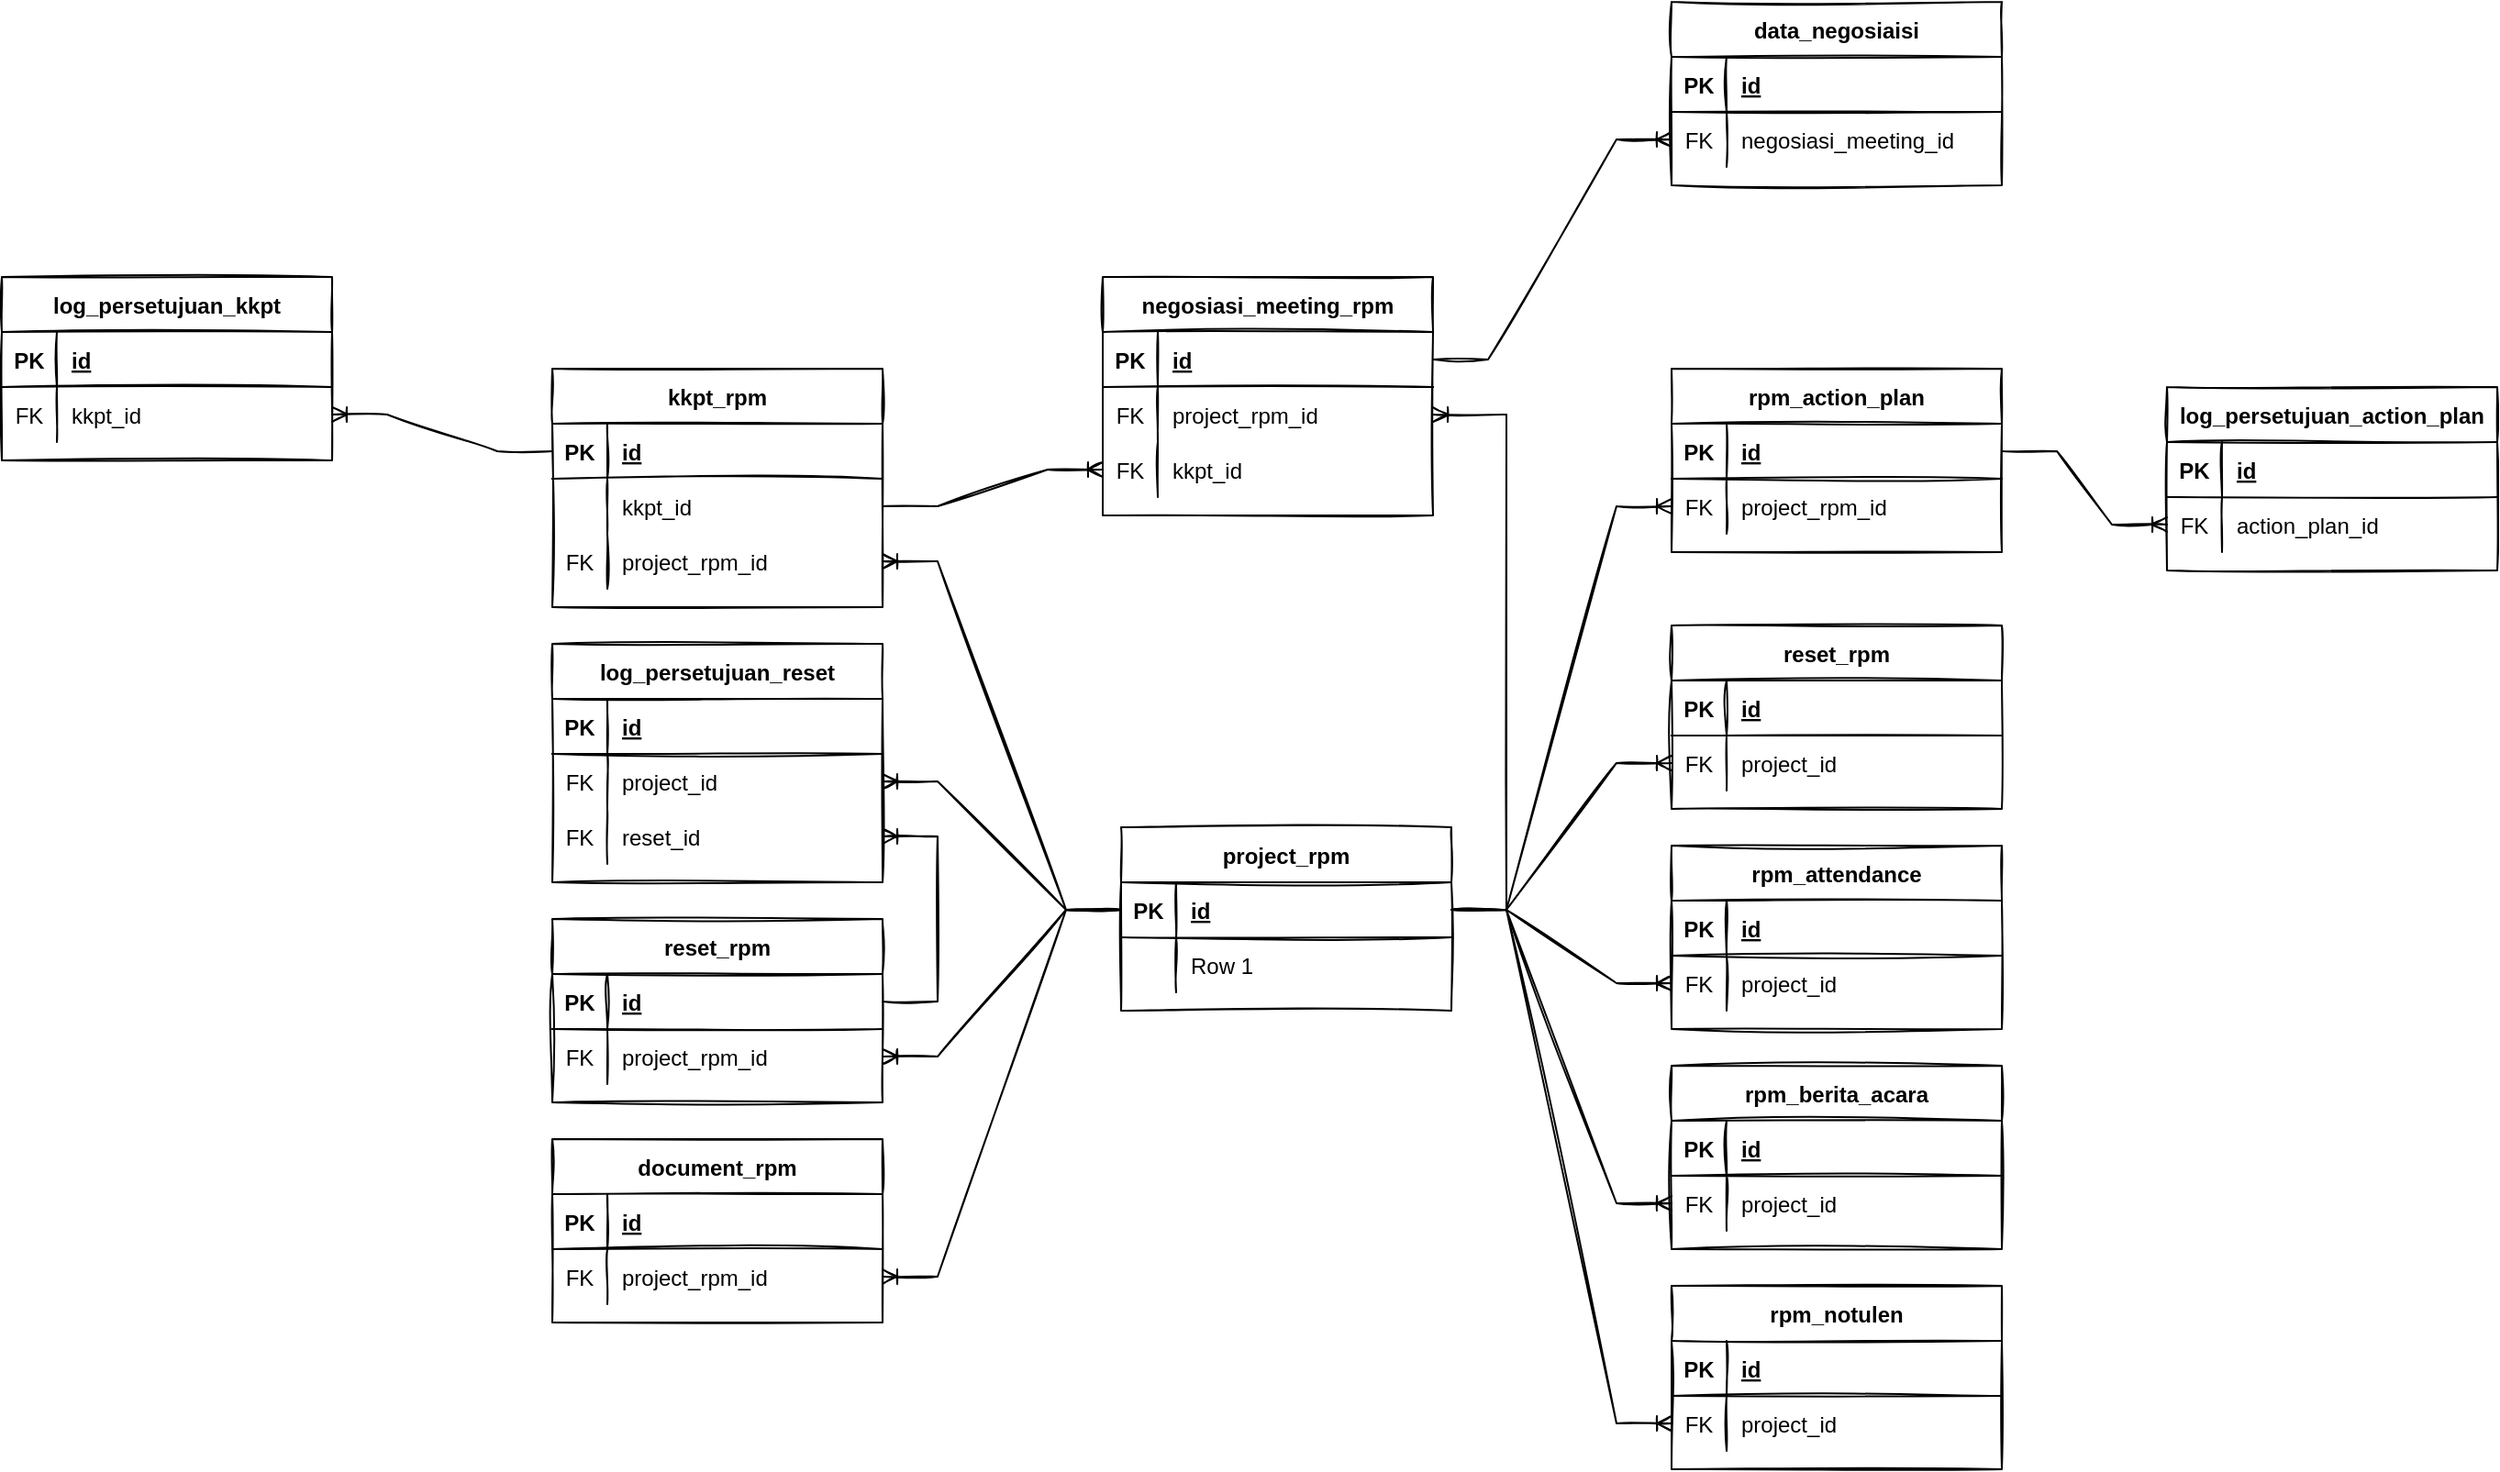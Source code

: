 <mxfile version="20.1.1" type="github">
  <diagram id="HGOJ3cFgN_9mh9pwvFYq" name="Page-1">
    <mxGraphModel dx="2272" dy="1851" grid="1" gridSize="10" guides="1" tooltips="1" connect="1" arrows="1" fold="1" page="1" pageScale="1" pageWidth="850" pageHeight="1100" math="0" shadow="0">
      <root>
        <mxCell id="0" />
        <mxCell id="1" parent="0" />
        <mxCell id="pEUziGvRTPxMJknPPrfO-1" value="project_rpm" style="shape=table;startSize=30;container=1;collapsible=1;childLayout=tableLayout;fixedRows=1;rowLines=0;fontStyle=1;align=center;resizeLast=1;sketch=1;" vertex="1" parent="1">
          <mxGeometry x="400" y="350" width="180" height="100" as="geometry" />
        </mxCell>
        <mxCell id="pEUziGvRTPxMJknPPrfO-2" value="" style="shape=tableRow;horizontal=0;startSize=0;swimlaneHead=0;swimlaneBody=0;fillColor=none;collapsible=0;dropTarget=0;points=[[0,0.5],[1,0.5]];portConstraint=eastwest;top=0;left=0;right=0;bottom=1;sketch=1;" vertex="1" parent="pEUziGvRTPxMJknPPrfO-1">
          <mxGeometry y="30" width="180" height="30" as="geometry" />
        </mxCell>
        <mxCell id="pEUziGvRTPxMJknPPrfO-3" value="PK" style="shape=partialRectangle;connectable=0;fillColor=none;top=0;left=0;bottom=0;right=0;fontStyle=1;overflow=hidden;sketch=1;" vertex="1" parent="pEUziGvRTPxMJknPPrfO-2">
          <mxGeometry width="30" height="30" as="geometry">
            <mxRectangle width="30" height="30" as="alternateBounds" />
          </mxGeometry>
        </mxCell>
        <mxCell id="pEUziGvRTPxMJknPPrfO-4" value="id" style="shape=partialRectangle;connectable=0;fillColor=none;top=0;left=0;bottom=0;right=0;align=left;spacingLeft=6;fontStyle=5;overflow=hidden;sketch=1;" vertex="1" parent="pEUziGvRTPxMJknPPrfO-2">
          <mxGeometry x="30" width="150" height="30" as="geometry">
            <mxRectangle width="150" height="30" as="alternateBounds" />
          </mxGeometry>
        </mxCell>
        <mxCell id="pEUziGvRTPxMJknPPrfO-11" value="" style="shape=tableRow;horizontal=0;startSize=0;swimlaneHead=0;swimlaneBody=0;fillColor=none;collapsible=0;dropTarget=0;points=[[0,0.5],[1,0.5]];portConstraint=eastwest;top=0;left=0;right=0;bottom=0;sketch=1;" vertex="1" parent="pEUziGvRTPxMJknPPrfO-1">
          <mxGeometry y="60" width="180" height="30" as="geometry" />
        </mxCell>
        <mxCell id="pEUziGvRTPxMJknPPrfO-12" value="" style="shape=partialRectangle;connectable=0;fillColor=none;top=0;left=0;bottom=0;right=0;editable=1;overflow=hidden;sketch=1;" vertex="1" parent="pEUziGvRTPxMJknPPrfO-11">
          <mxGeometry width="30" height="30" as="geometry">
            <mxRectangle width="30" height="30" as="alternateBounds" />
          </mxGeometry>
        </mxCell>
        <mxCell id="pEUziGvRTPxMJknPPrfO-13" value="Row 1" style="shape=partialRectangle;connectable=0;fillColor=none;top=0;left=0;bottom=0;right=0;align=left;spacingLeft=6;overflow=hidden;sketch=1;" vertex="1" parent="pEUziGvRTPxMJknPPrfO-11">
          <mxGeometry x="30" width="150" height="30" as="geometry">
            <mxRectangle width="150" height="30" as="alternateBounds" />
          </mxGeometry>
        </mxCell>
        <mxCell id="pEUziGvRTPxMJknPPrfO-14" value="rpm_action_plan" style="shape=table;startSize=30;container=1;collapsible=1;childLayout=tableLayout;fixedRows=1;rowLines=0;fontStyle=1;align=center;resizeLast=1;sketch=1;" vertex="1" parent="1">
          <mxGeometry x="700" y="100" width="180" height="100" as="geometry" />
        </mxCell>
        <mxCell id="pEUziGvRTPxMJknPPrfO-15" value="" style="shape=tableRow;horizontal=0;startSize=0;swimlaneHead=0;swimlaneBody=0;fillColor=none;collapsible=0;dropTarget=0;points=[[0,0.5],[1,0.5]];portConstraint=eastwest;top=0;left=0;right=0;bottom=1;sketch=1;" vertex="1" parent="pEUziGvRTPxMJknPPrfO-14">
          <mxGeometry y="30" width="180" height="30" as="geometry" />
        </mxCell>
        <mxCell id="pEUziGvRTPxMJknPPrfO-16" value="PK" style="shape=partialRectangle;connectable=0;fillColor=none;top=0;left=0;bottom=0;right=0;fontStyle=1;overflow=hidden;sketch=1;" vertex="1" parent="pEUziGvRTPxMJknPPrfO-15">
          <mxGeometry width="30" height="30" as="geometry">
            <mxRectangle width="30" height="30" as="alternateBounds" />
          </mxGeometry>
        </mxCell>
        <mxCell id="pEUziGvRTPxMJknPPrfO-17" value="id" style="shape=partialRectangle;connectable=0;fillColor=none;top=0;left=0;bottom=0;right=0;align=left;spacingLeft=6;fontStyle=5;overflow=hidden;sketch=1;" vertex="1" parent="pEUziGvRTPxMJknPPrfO-15">
          <mxGeometry x="30" width="150" height="30" as="geometry">
            <mxRectangle width="150" height="30" as="alternateBounds" />
          </mxGeometry>
        </mxCell>
        <mxCell id="pEUziGvRTPxMJknPPrfO-18" value="" style="shape=tableRow;horizontal=0;startSize=0;swimlaneHead=0;swimlaneBody=0;fillColor=none;collapsible=0;dropTarget=0;points=[[0,0.5],[1,0.5]];portConstraint=eastwest;top=0;left=0;right=0;bottom=0;sketch=1;" vertex="1" parent="pEUziGvRTPxMJknPPrfO-14">
          <mxGeometry y="60" width="180" height="30" as="geometry" />
        </mxCell>
        <mxCell id="pEUziGvRTPxMJknPPrfO-19" value="FK" style="shape=partialRectangle;connectable=0;fillColor=none;top=0;left=0;bottom=0;right=0;editable=1;overflow=hidden;sketch=1;" vertex="1" parent="pEUziGvRTPxMJknPPrfO-18">
          <mxGeometry width="30" height="30" as="geometry">
            <mxRectangle width="30" height="30" as="alternateBounds" />
          </mxGeometry>
        </mxCell>
        <mxCell id="pEUziGvRTPxMJknPPrfO-20" value="project_rpm_id" style="shape=partialRectangle;connectable=0;fillColor=none;top=0;left=0;bottom=0;right=0;align=left;spacingLeft=6;overflow=hidden;sketch=1;" vertex="1" parent="pEUziGvRTPxMJknPPrfO-18">
          <mxGeometry x="30" width="150" height="30" as="geometry">
            <mxRectangle width="150" height="30" as="alternateBounds" />
          </mxGeometry>
        </mxCell>
        <mxCell id="pEUziGvRTPxMJknPPrfO-22" value="" style="edgeStyle=entityRelationEdgeStyle;fontSize=12;html=1;endArrow=ERoneToMany;rounded=0;sketch=1;" edge="1" parent="1" source="pEUziGvRTPxMJknPPrfO-2" target="pEUziGvRTPxMJknPPrfO-18">
          <mxGeometry width="100" height="100" relative="1" as="geometry">
            <mxPoint x="530" y="580" as="sourcePoint" />
            <mxPoint x="630" y="480" as="targetPoint" />
          </mxGeometry>
        </mxCell>
        <mxCell id="pEUziGvRTPxMJknPPrfO-23" value="reset_rpm" style="shape=table;startSize=30;container=1;collapsible=1;childLayout=tableLayout;fixedRows=1;rowLines=0;fontStyle=1;align=center;resizeLast=1;sketch=1;" vertex="1" parent="1">
          <mxGeometry x="700" y="240" width="180" height="100" as="geometry" />
        </mxCell>
        <mxCell id="pEUziGvRTPxMJknPPrfO-24" value="" style="shape=tableRow;horizontal=0;startSize=0;swimlaneHead=0;swimlaneBody=0;fillColor=none;collapsible=0;dropTarget=0;points=[[0,0.5],[1,0.5]];portConstraint=eastwest;top=0;left=0;right=0;bottom=1;sketch=1;" vertex="1" parent="pEUziGvRTPxMJknPPrfO-23">
          <mxGeometry y="30" width="180" height="30" as="geometry" />
        </mxCell>
        <mxCell id="pEUziGvRTPxMJknPPrfO-25" value="PK" style="shape=partialRectangle;connectable=0;fillColor=none;top=0;left=0;bottom=0;right=0;fontStyle=1;overflow=hidden;sketch=1;" vertex="1" parent="pEUziGvRTPxMJknPPrfO-24">
          <mxGeometry width="30" height="30" as="geometry">
            <mxRectangle width="30" height="30" as="alternateBounds" />
          </mxGeometry>
        </mxCell>
        <mxCell id="pEUziGvRTPxMJknPPrfO-26" value="id" style="shape=partialRectangle;connectable=0;fillColor=none;top=0;left=0;bottom=0;right=0;align=left;spacingLeft=6;fontStyle=5;overflow=hidden;sketch=1;" vertex="1" parent="pEUziGvRTPxMJknPPrfO-24">
          <mxGeometry x="30" width="150" height="30" as="geometry">
            <mxRectangle width="150" height="30" as="alternateBounds" />
          </mxGeometry>
        </mxCell>
        <mxCell id="pEUziGvRTPxMJknPPrfO-27" value="" style="shape=tableRow;horizontal=0;startSize=0;swimlaneHead=0;swimlaneBody=0;fillColor=none;collapsible=0;dropTarget=0;points=[[0,0.5],[1,0.5]];portConstraint=eastwest;top=0;left=0;right=0;bottom=0;sketch=1;" vertex="1" parent="pEUziGvRTPxMJknPPrfO-23">
          <mxGeometry y="60" width="180" height="30" as="geometry" />
        </mxCell>
        <mxCell id="pEUziGvRTPxMJknPPrfO-28" value="FK" style="shape=partialRectangle;connectable=0;fillColor=none;top=0;left=0;bottom=0;right=0;editable=1;overflow=hidden;sketch=1;" vertex="1" parent="pEUziGvRTPxMJknPPrfO-27">
          <mxGeometry width="30" height="30" as="geometry">
            <mxRectangle width="30" height="30" as="alternateBounds" />
          </mxGeometry>
        </mxCell>
        <mxCell id="pEUziGvRTPxMJknPPrfO-29" value="project_id" style="shape=partialRectangle;connectable=0;fillColor=none;top=0;left=0;bottom=0;right=0;align=left;spacingLeft=6;overflow=hidden;sketch=1;" vertex="1" parent="pEUziGvRTPxMJknPPrfO-27">
          <mxGeometry x="30" width="150" height="30" as="geometry">
            <mxRectangle width="150" height="30" as="alternateBounds" />
          </mxGeometry>
        </mxCell>
        <mxCell id="pEUziGvRTPxMJknPPrfO-30" value="" style="edgeStyle=entityRelationEdgeStyle;fontSize=12;html=1;endArrow=ERoneToMany;rounded=0;sketch=1;" edge="1" parent="1" source="pEUziGvRTPxMJknPPrfO-2" target="pEUziGvRTPxMJknPPrfO-27">
          <mxGeometry width="100" height="100" relative="1" as="geometry">
            <mxPoint x="590" y="405.0" as="sourcePoint" />
            <mxPoint x="710" y="485" as="targetPoint" />
          </mxGeometry>
        </mxCell>
        <mxCell id="pEUziGvRTPxMJknPPrfO-31" value="rpm_attendance" style="shape=table;startSize=30;container=1;collapsible=1;childLayout=tableLayout;fixedRows=1;rowLines=0;fontStyle=1;align=center;resizeLast=1;sketch=1;" vertex="1" parent="1">
          <mxGeometry x="700" y="360" width="180" height="100" as="geometry" />
        </mxCell>
        <mxCell id="pEUziGvRTPxMJknPPrfO-32" value="" style="shape=tableRow;horizontal=0;startSize=0;swimlaneHead=0;swimlaneBody=0;fillColor=none;collapsible=0;dropTarget=0;points=[[0,0.5],[1,0.5]];portConstraint=eastwest;top=0;left=0;right=0;bottom=1;sketch=1;" vertex="1" parent="pEUziGvRTPxMJknPPrfO-31">
          <mxGeometry y="30" width="180" height="30" as="geometry" />
        </mxCell>
        <mxCell id="pEUziGvRTPxMJknPPrfO-33" value="PK" style="shape=partialRectangle;connectable=0;fillColor=none;top=0;left=0;bottom=0;right=0;fontStyle=1;overflow=hidden;sketch=1;" vertex="1" parent="pEUziGvRTPxMJknPPrfO-32">
          <mxGeometry width="30" height="30" as="geometry">
            <mxRectangle width="30" height="30" as="alternateBounds" />
          </mxGeometry>
        </mxCell>
        <mxCell id="pEUziGvRTPxMJknPPrfO-34" value="id" style="shape=partialRectangle;connectable=0;fillColor=none;top=0;left=0;bottom=0;right=0;align=left;spacingLeft=6;fontStyle=5;overflow=hidden;sketch=1;" vertex="1" parent="pEUziGvRTPxMJknPPrfO-32">
          <mxGeometry x="30" width="150" height="30" as="geometry">
            <mxRectangle width="150" height="30" as="alternateBounds" />
          </mxGeometry>
        </mxCell>
        <mxCell id="pEUziGvRTPxMJknPPrfO-35" value="" style="shape=tableRow;horizontal=0;startSize=0;swimlaneHead=0;swimlaneBody=0;fillColor=none;collapsible=0;dropTarget=0;points=[[0,0.5],[1,0.5]];portConstraint=eastwest;top=0;left=0;right=0;bottom=0;sketch=1;" vertex="1" parent="pEUziGvRTPxMJknPPrfO-31">
          <mxGeometry y="60" width="180" height="30" as="geometry" />
        </mxCell>
        <mxCell id="pEUziGvRTPxMJknPPrfO-36" value="FK" style="shape=partialRectangle;connectable=0;fillColor=none;top=0;left=0;bottom=0;right=0;editable=1;overflow=hidden;sketch=1;" vertex="1" parent="pEUziGvRTPxMJknPPrfO-35">
          <mxGeometry width="30" height="30" as="geometry">
            <mxRectangle width="30" height="30" as="alternateBounds" />
          </mxGeometry>
        </mxCell>
        <mxCell id="pEUziGvRTPxMJknPPrfO-37" value="project_id" style="shape=partialRectangle;connectable=0;fillColor=none;top=0;left=0;bottom=0;right=0;align=left;spacingLeft=6;overflow=hidden;sketch=1;" vertex="1" parent="pEUziGvRTPxMJknPPrfO-35">
          <mxGeometry x="30" width="150" height="30" as="geometry">
            <mxRectangle width="150" height="30" as="alternateBounds" />
          </mxGeometry>
        </mxCell>
        <mxCell id="pEUziGvRTPxMJknPPrfO-39" value="" style="edgeStyle=entityRelationEdgeStyle;fontSize=12;html=1;endArrow=ERoneToMany;rounded=0;sketch=1;" edge="1" parent="1" source="pEUziGvRTPxMJknPPrfO-2" target="pEUziGvRTPxMJknPPrfO-35">
          <mxGeometry width="100" height="100" relative="1" as="geometry">
            <mxPoint x="590" y="405.0" as="sourcePoint" />
            <mxPoint x="710" y="625" as="targetPoint" />
          </mxGeometry>
        </mxCell>
        <mxCell id="pEUziGvRTPxMJknPPrfO-40" value="rpm_berita_acara" style="shape=table;startSize=30;container=1;collapsible=1;childLayout=tableLayout;fixedRows=1;rowLines=0;fontStyle=1;align=center;resizeLast=1;sketch=1;" vertex="1" parent="1">
          <mxGeometry x="700" y="480" width="180" height="100" as="geometry" />
        </mxCell>
        <mxCell id="pEUziGvRTPxMJknPPrfO-41" value="" style="shape=tableRow;horizontal=0;startSize=0;swimlaneHead=0;swimlaneBody=0;fillColor=none;collapsible=0;dropTarget=0;points=[[0,0.5],[1,0.5]];portConstraint=eastwest;top=0;left=0;right=0;bottom=1;sketch=1;" vertex="1" parent="pEUziGvRTPxMJknPPrfO-40">
          <mxGeometry y="30" width="180" height="30" as="geometry" />
        </mxCell>
        <mxCell id="pEUziGvRTPxMJknPPrfO-42" value="PK" style="shape=partialRectangle;connectable=0;fillColor=none;top=0;left=0;bottom=0;right=0;fontStyle=1;overflow=hidden;sketch=1;" vertex="1" parent="pEUziGvRTPxMJknPPrfO-41">
          <mxGeometry width="30" height="30" as="geometry">
            <mxRectangle width="30" height="30" as="alternateBounds" />
          </mxGeometry>
        </mxCell>
        <mxCell id="pEUziGvRTPxMJknPPrfO-43" value="id" style="shape=partialRectangle;connectable=0;fillColor=none;top=0;left=0;bottom=0;right=0;align=left;spacingLeft=6;fontStyle=5;overflow=hidden;sketch=1;" vertex="1" parent="pEUziGvRTPxMJknPPrfO-41">
          <mxGeometry x="30" width="150" height="30" as="geometry">
            <mxRectangle width="150" height="30" as="alternateBounds" />
          </mxGeometry>
        </mxCell>
        <mxCell id="pEUziGvRTPxMJknPPrfO-44" value="" style="shape=tableRow;horizontal=0;startSize=0;swimlaneHead=0;swimlaneBody=0;fillColor=none;collapsible=0;dropTarget=0;points=[[0,0.5],[1,0.5]];portConstraint=eastwest;top=0;left=0;right=0;bottom=0;sketch=1;" vertex="1" parent="pEUziGvRTPxMJknPPrfO-40">
          <mxGeometry y="60" width="180" height="30" as="geometry" />
        </mxCell>
        <mxCell id="pEUziGvRTPxMJknPPrfO-45" value="FK" style="shape=partialRectangle;connectable=0;fillColor=none;top=0;left=0;bottom=0;right=0;editable=1;overflow=hidden;sketch=1;" vertex="1" parent="pEUziGvRTPxMJknPPrfO-44">
          <mxGeometry width="30" height="30" as="geometry">
            <mxRectangle width="30" height="30" as="alternateBounds" />
          </mxGeometry>
        </mxCell>
        <mxCell id="pEUziGvRTPxMJknPPrfO-46" value="project_id" style="shape=partialRectangle;connectable=0;fillColor=none;top=0;left=0;bottom=0;right=0;align=left;spacingLeft=6;overflow=hidden;sketch=1;" vertex="1" parent="pEUziGvRTPxMJknPPrfO-44">
          <mxGeometry x="30" width="150" height="30" as="geometry">
            <mxRectangle width="150" height="30" as="alternateBounds" />
          </mxGeometry>
        </mxCell>
        <mxCell id="pEUziGvRTPxMJknPPrfO-47" value="" style="edgeStyle=entityRelationEdgeStyle;fontSize=12;html=1;endArrow=ERoneToMany;rounded=0;sketch=1;" edge="1" parent="1" source="pEUziGvRTPxMJknPPrfO-2" target="pEUziGvRTPxMJknPPrfO-44">
          <mxGeometry width="100" height="100" relative="1" as="geometry">
            <mxPoint x="590" y="405.0" as="sourcePoint" />
            <mxPoint x="710" y="745" as="targetPoint" />
          </mxGeometry>
        </mxCell>
        <mxCell id="pEUziGvRTPxMJknPPrfO-48" value="rpm_notulen" style="shape=table;startSize=30;container=1;collapsible=1;childLayout=tableLayout;fixedRows=1;rowLines=0;fontStyle=1;align=center;resizeLast=1;sketch=1;" vertex="1" parent="1">
          <mxGeometry x="700" y="600" width="180" height="100" as="geometry" />
        </mxCell>
        <mxCell id="pEUziGvRTPxMJknPPrfO-49" value="" style="shape=tableRow;horizontal=0;startSize=0;swimlaneHead=0;swimlaneBody=0;fillColor=none;collapsible=0;dropTarget=0;points=[[0,0.5],[1,0.5]];portConstraint=eastwest;top=0;left=0;right=0;bottom=1;sketch=1;" vertex="1" parent="pEUziGvRTPxMJknPPrfO-48">
          <mxGeometry y="30" width="180" height="30" as="geometry" />
        </mxCell>
        <mxCell id="pEUziGvRTPxMJknPPrfO-50" value="PK" style="shape=partialRectangle;connectable=0;fillColor=none;top=0;left=0;bottom=0;right=0;fontStyle=1;overflow=hidden;sketch=1;" vertex="1" parent="pEUziGvRTPxMJknPPrfO-49">
          <mxGeometry width="30" height="30" as="geometry">
            <mxRectangle width="30" height="30" as="alternateBounds" />
          </mxGeometry>
        </mxCell>
        <mxCell id="pEUziGvRTPxMJknPPrfO-51" value="id" style="shape=partialRectangle;connectable=0;fillColor=none;top=0;left=0;bottom=0;right=0;align=left;spacingLeft=6;fontStyle=5;overflow=hidden;sketch=1;" vertex="1" parent="pEUziGvRTPxMJknPPrfO-49">
          <mxGeometry x="30" width="150" height="30" as="geometry">
            <mxRectangle width="150" height="30" as="alternateBounds" />
          </mxGeometry>
        </mxCell>
        <mxCell id="pEUziGvRTPxMJknPPrfO-52" value="" style="shape=tableRow;horizontal=0;startSize=0;swimlaneHead=0;swimlaneBody=0;fillColor=none;collapsible=0;dropTarget=0;points=[[0,0.5],[1,0.5]];portConstraint=eastwest;top=0;left=0;right=0;bottom=0;sketch=1;" vertex="1" parent="pEUziGvRTPxMJknPPrfO-48">
          <mxGeometry y="60" width="180" height="30" as="geometry" />
        </mxCell>
        <mxCell id="pEUziGvRTPxMJknPPrfO-53" value="FK" style="shape=partialRectangle;connectable=0;fillColor=none;top=0;left=0;bottom=0;right=0;editable=1;overflow=hidden;sketch=1;" vertex="1" parent="pEUziGvRTPxMJknPPrfO-52">
          <mxGeometry width="30" height="30" as="geometry">
            <mxRectangle width="30" height="30" as="alternateBounds" />
          </mxGeometry>
        </mxCell>
        <mxCell id="pEUziGvRTPxMJknPPrfO-54" value="project_id" style="shape=partialRectangle;connectable=0;fillColor=none;top=0;left=0;bottom=0;right=0;align=left;spacingLeft=6;overflow=hidden;sketch=1;" vertex="1" parent="pEUziGvRTPxMJknPPrfO-52">
          <mxGeometry x="30" width="150" height="30" as="geometry">
            <mxRectangle width="150" height="30" as="alternateBounds" />
          </mxGeometry>
        </mxCell>
        <mxCell id="pEUziGvRTPxMJknPPrfO-55" value="" style="edgeStyle=entityRelationEdgeStyle;fontSize=12;html=1;endArrow=ERoneToMany;rounded=0;sketch=1;" edge="1" parent="1" source="pEUziGvRTPxMJknPPrfO-2" target="pEUziGvRTPxMJknPPrfO-52">
          <mxGeometry width="100" height="100" relative="1" as="geometry">
            <mxPoint x="590" y="405.0" as="sourcePoint" />
            <mxPoint x="710" y="865" as="targetPoint" />
          </mxGeometry>
        </mxCell>
        <mxCell id="pEUziGvRTPxMJknPPrfO-56" value="negosiasi_meeting_rpm" style="shape=table;startSize=30;container=1;collapsible=1;childLayout=tableLayout;fixedRows=1;rowLines=0;fontStyle=1;align=center;resizeLast=1;sketch=1;" vertex="1" parent="1">
          <mxGeometry x="390" y="50" width="180" height="130" as="geometry" />
        </mxCell>
        <mxCell id="pEUziGvRTPxMJknPPrfO-57" value="" style="shape=tableRow;horizontal=0;startSize=0;swimlaneHead=0;swimlaneBody=0;fillColor=none;collapsible=0;dropTarget=0;points=[[0,0.5],[1,0.5]];portConstraint=eastwest;top=0;left=0;right=0;bottom=1;sketch=1;" vertex="1" parent="pEUziGvRTPxMJknPPrfO-56">
          <mxGeometry y="30" width="180" height="30" as="geometry" />
        </mxCell>
        <mxCell id="pEUziGvRTPxMJknPPrfO-58" value="PK" style="shape=partialRectangle;connectable=0;fillColor=none;top=0;left=0;bottom=0;right=0;fontStyle=1;overflow=hidden;sketch=1;" vertex="1" parent="pEUziGvRTPxMJknPPrfO-57">
          <mxGeometry width="30" height="30" as="geometry">
            <mxRectangle width="30" height="30" as="alternateBounds" />
          </mxGeometry>
        </mxCell>
        <mxCell id="pEUziGvRTPxMJknPPrfO-59" value="id" style="shape=partialRectangle;connectable=0;fillColor=none;top=0;left=0;bottom=0;right=0;align=left;spacingLeft=6;fontStyle=5;overflow=hidden;sketch=1;" vertex="1" parent="pEUziGvRTPxMJknPPrfO-57">
          <mxGeometry x="30" width="150" height="30" as="geometry">
            <mxRectangle width="150" height="30" as="alternateBounds" />
          </mxGeometry>
        </mxCell>
        <mxCell id="pEUziGvRTPxMJknPPrfO-60" value="" style="shape=tableRow;horizontal=0;startSize=0;swimlaneHead=0;swimlaneBody=0;fillColor=none;collapsible=0;dropTarget=0;points=[[0,0.5],[1,0.5]];portConstraint=eastwest;top=0;left=0;right=0;bottom=0;sketch=1;" vertex="1" parent="pEUziGvRTPxMJknPPrfO-56">
          <mxGeometry y="60" width="180" height="30" as="geometry" />
        </mxCell>
        <mxCell id="pEUziGvRTPxMJknPPrfO-61" value="FK" style="shape=partialRectangle;connectable=0;fillColor=none;top=0;left=0;bottom=0;right=0;editable=1;overflow=hidden;sketch=1;" vertex="1" parent="pEUziGvRTPxMJknPPrfO-60">
          <mxGeometry width="30" height="30" as="geometry">
            <mxRectangle width="30" height="30" as="alternateBounds" />
          </mxGeometry>
        </mxCell>
        <mxCell id="pEUziGvRTPxMJknPPrfO-62" value="project_rpm_id" style="shape=partialRectangle;connectable=0;fillColor=none;top=0;left=0;bottom=0;right=0;align=left;spacingLeft=6;overflow=hidden;sketch=1;" vertex="1" parent="pEUziGvRTPxMJknPPrfO-60">
          <mxGeometry x="30" width="150" height="30" as="geometry">
            <mxRectangle width="150" height="30" as="alternateBounds" />
          </mxGeometry>
        </mxCell>
        <mxCell id="pEUziGvRTPxMJknPPrfO-118" value="" style="shape=tableRow;horizontal=0;startSize=0;swimlaneHead=0;swimlaneBody=0;fillColor=none;collapsible=0;dropTarget=0;points=[[0,0.5],[1,0.5]];portConstraint=eastwest;top=0;left=0;right=0;bottom=0;sketch=1;" vertex="1" parent="pEUziGvRTPxMJknPPrfO-56">
          <mxGeometry y="90" width="180" height="30" as="geometry" />
        </mxCell>
        <mxCell id="pEUziGvRTPxMJknPPrfO-119" value="FK" style="shape=partialRectangle;connectable=0;fillColor=none;top=0;left=0;bottom=0;right=0;editable=1;overflow=hidden;sketch=1;" vertex="1" parent="pEUziGvRTPxMJknPPrfO-118">
          <mxGeometry width="30" height="30" as="geometry">
            <mxRectangle width="30" height="30" as="alternateBounds" />
          </mxGeometry>
        </mxCell>
        <mxCell id="pEUziGvRTPxMJknPPrfO-120" value="kkpt_id" style="shape=partialRectangle;connectable=0;fillColor=none;top=0;left=0;bottom=0;right=0;align=left;spacingLeft=6;overflow=hidden;sketch=1;" vertex="1" parent="pEUziGvRTPxMJknPPrfO-118">
          <mxGeometry x="30" width="150" height="30" as="geometry">
            <mxRectangle width="150" height="30" as="alternateBounds" />
          </mxGeometry>
        </mxCell>
        <mxCell id="pEUziGvRTPxMJknPPrfO-63" value="" style="edgeStyle=entityRelationEdgeStyle;fontSize=12;html=1;endArrow=ERoneToMany;rounded=0;sketch=1;" edge="1" parent="1" source="pEUziGvRTPxMJknPPrfO-2" target="pEUziGvRTPxMJknPPrfO-60">
          <mxGeometry width="100" height="100" relative="1" as="geometry">
            <mxPoint x="380" y="540" as="sourcePoint" />
            <mxPoint x="200" y="500" as="targetPoint" />
          </mxGeometry>
        </mxCell>
        <mxCell id="pEUziGvRTPxMJknPPrfO-64" value="log_persetujuan_reset" style="shape=table;startSize=30;container=1;collapsible=1;childLayout=tableLayout;fixedRows=1;rowLines=0;fontStyle=1;align=center;resizeLast=1;sketch=1;" vertex="1" parent="1">
          <mxGeometry x="90" y="250" width="180" height="130" as="geometry" />
        </mxCell>
        <mxCell id="pEUziGvRTPxMJknPPrfO-65" value="" style="shape=tableRow;horizontal=0;startSize=0;swimlaneHead=0;swimlaneBody=0;fillColor=none;collapsible=0;dropTarget=0;points=[[0,0.5],[1,0.5]];portConstraint=eastwest;top=0;left=0;right=0;bottom=1;sketch=1;" vertex="1" parent="pEUziGvRTPxMJknPPrfO-64">
          <mxGeometry y="30" width="180" height="30" as="geometry" />
        </mxCell>
        <mxCell id="pEUziGvRTPxMJknPPrfO-66" value="PK" style="shape=partialRectangle;connectable=0;fillColor=none;top=0;left=0;bottom=0;right=0;fontStyle=1;overflow=hidden;sketch=1;" vertex="1" parent="pEUziGvRTPxMJknPPrfO-65">
          <mxGeometry width="30" height="30" as="geometry">
            <mxRectangle width="30" height="30" as="alternateBounds" />
          </mxGeometry>
        </mxCell>
        <mxCell id="pEUziGvRTPxMJknPPrfO-67" value="id" style="shape=partialRectangle;connectable=0;fillColor=none;top=0;left=0;bottom=0;right=0;align=left;spacingLeft=6;fontStyle=5;overflow=hidden;sketch=1;" vertex="1" parent="pEUziGvRTPxMJknPPrfO-65">
          <mxGeometry x="30" width="150" height="30" as="geometry">
            <mxRectangle width="150" height="30" as="alternateBounds" />
          </mxGeometry>
        </mxCell>
        <mxCell id="pEUziGvRTPxMJknPPrfO-68" value="" style="shape=tableRow;horizontal=0;startSize=0;swimlaneHead=0;swimlaneBody=0;fillColor=none;collapsible=0;dropTarget=0;points=[[0,0.5],[1,0.5]];portConstraint=eastwest;top=0;left=0;right=0;bottom=0;sketch=1;" vertex="1" parent="pEUziGvRTPxMJknPPrfO-64">
          <mxGeometry y="60" width="180" height="30" as="geometry" />
        </mxCell>
        <mxCell id="pEUziGvRTPxMJknPPrfO-69" value="FK" style="shape=partialRectangle;connectable=0;fillColor=none;top=0;left=0;bottom=0;right=0;editable=1;overflow=hidden;sketch=1;" vertex="1" parent="pEUziGvRTPxMJknPPrfO-68">
          <mxGeometry width="30" height="30" as="geometry">
            <mxRectangle width="30" height="30" as="alternateBounds" />
          </mxGeometry>
        </mxCell>
        <mxCell id="pEUziGvRTPxMJknPPrfO-70" value="project_id" style="shape=partialRectangle;connectable=0;fillColor=none;top=0;left=0;bottom=0;right=0;align=left;spacingLeft=6;overflow=hidden;sketch=1;" vertex="1" parent="pEUziGvRTPxMJknPPrfO-68">
          <mxGeometry x="30" width="150" height="30" as="geometry">
            <mxRectangle width="150" height="30" as="alternateBounds" />
          </mxGeometry>
        </mxCell>
        <mxCell id="pEUziGvRTPxMJknPPrfO-71" value="" style="shape=tableRow;horizontal=0;startSize=0;swimlaneHead=0;swimlaneBody=0;fillColor=none;collapsible=0;dropTarget=0;points=[[0,0.5],[1,0.5]];portConstraint=eastwest;top=0;left=0;right=0;bottom=0;sketch=1;" vertex="1" parent="pEUziGvRTPxMJknPPrfO-64">
          <mxGeometry y="90" width="180" height="30" as="geometry" />
        </mxCell>
        <mxCell id="pEUziGvRTPxMJknPPrfO-72" value="FK" style="shape=partialRectangle;connectable=0;fillColor=none;top=0;left=0;bottom=0;right=0;editable=1;overflow=hidden;sketch=1;" vertex="1" parent="pEUziGvRTPxMJknPPrfO-71">
          <mxGeometry width="30" height="30" as="geometry">
            <mxRectangle width="30" height="30" as="alternateBounds" />
          </mxGeometry>
        </mxCell>
        <mxCell id="pEUziGvRTPxMJknPPrfO-73" value="reset_id" style="shape=partialRectangle;connectable=0;fillColor=none;top=0;left=0;bottom=0;right=0;align=left;spacingLeft=6;overflow=hidden;sketch=1;" vertex="1" parent="pEUziGvRTPxMJknPPrfO-71">
          <mxGeometry x="30" width="150" height="30" as="geometry">
            <mxRectangle width="150" height="30" as="alternateBounds" />
          </mxGeometry>
        </mxCell>
        <mxCell id="pEUziGvRTPxMJknPPrfO-74" value="" style="edgeStyle=entityRelationEdgeStyle;fontSize=12;html=1;endArrow=ERoneToMany;rounded=0;sketch=1;" edge="1" parent="1" source="pEUziGvRTPxMJknPPrfO-2" target="pEUziGvRTPxMJknPPrfO-68">
          <mxGeometry width="100" height="100" relative="1" as="geometry">
            <mxPoint x="410" y="405.0" as="sourcePoint" />
            <mxPoint x="280" y="495" as="targetPoint" />
          </mxGeometry>
        </mxCell>
        <mxCell id="pEUziGvRTPxMJknPPrfO-82" value="kkpt_rpm" style="shape=table;startSize=30;container=1;collapsible=1;childLayout=tableLayout;fixedRows=1;rowLines=0;fontStyle=1;align=center;resizeLast=1;sketch=1;" vertex="1" parent="1">
          <mxGeometry x="90" y="100" width="180" height="130" as="geometry" />
        </mxCell>
        <mxCell id="pEUziGvRTPxMJknPPrfO-83" value="" style="shape=tableRow;horizontal=0;startSize=0;swimlaneHead=0;swimlaneBody=0;fillColor=none;collapsible=0;dropTarget=0;points=[[0,0.5],[1,0.5]];portConstraint=eastwest;top=0;left=0;right=0;bottom=1;sketch=1;" vertex="1" parent="pEUziGvRTPxMJknPPrfO-82">
          <mxGeometry y="30" width="180" height="30" as="geometry" />
        </mxCell>
        <mxCell id="pEUziGvRTPxMJknPPrfO-84" value="PK" style="shape=partialRectangle;connectable=0;fillColor=none;top=0;left=0;bottom=0;right=0;fontStyle=1;overflow=hidden;sketch=1;" vertex="1" parent="pEUziGvRTPxMJknPPrfO-83">
          <mxGeometry width="30" height="30" as="geometry">
            <mxRectangle width="30" height="30" as="alternateBounds" />
          </mxGeometry>
        </mxCell>
        <mxCell id="pEUziGvRTPxMJknPPrfO-85" value="id" style="shape=partialRectangle;connectable=0;fillColor=none;top=0;left=0;bottom=0;right=0;align=left;spacingLeft=6;fontStyle=5;overflow=hidden;sketch=1;" vertex="1" parent="pEUziGvRTPxMJknPPrfO-83">
          <mxGeometry x="30" width="150" height="30" as="geometry">
            <mxRectangle width="150" height="30" as="alternateBounds" />
          </mxGeometry>
        </mxCell>
        <mxCell id="pEUziGvRTPxMJknPPrfO-90" value="" style="shape=tableRow;horizontal=0;startSize=0;swimlaneHead=0;swimlaneBody=0;fillColor=none;collapsible=0;dropTarget=0;points=[[0,0.5],[1,0.5]];portConstraint=eastwest;top=0;left=0;right=0;bottom=0;sketch=1;" vertex="1" parent="pEUziGvRTPxMJknPPrfO-82">
          <mxGeometry y="60" width="180" height="30" as="geometry" />
        </mxCell>
        <mxCell id="pEUziGvRTPxMJknPPrfO-91" value="" style="shape=partialRectangle;connectable=0;fillColor=none;top=0;left=0;bottom=0;right=0;editable=1;overflow=hidden;sketch=1;" vertex="1" parent="pEUziGvRTPxMJknPPrfO-90">
          <mxGeometry width="30" height="30" as="geometry">
            <mxRectangle width="30" height="30" as="alternateBounds" />
          </mxGeometry>
        </mxCell>
        <mxCell id="pEUziGvRTPxMJknPPrfO-92" value="kkpt_id" style="shape=partialRectangle;connectable=0;fillColor=none;top=0;left=0;bottom=0;right=0;align=left;spacingLeft=6;overflow=hidden;sketch=1;" vertex="1" parent="pEUziGvRTPxMJknPPrfO-90">
          <mxGeometry x="30" width="150" height="30" as="geometry">
            <mxRectangle width="150" height="30" as="alternateBounds" />
          </mxGeometry>
        </mxCell>
        <mxCell id="pEUziGvRTPxMJknPPrfO-122" value="" style="shape=tableRow;horizontal=0;startSize=0;swimlaneHead=0;swimlaneBody=0;fillColor=none;collapsible=0;dropTarget=0;points=[[0,0.5],[1,0.5]];portConstraint=eastwest;top=0;left=0;right=0;bottom=0;sketch=1;" vertex="1" parent="pEUziGvRTPxMJknPPrfO-82">
          <mxGeometry y="90" width="180" height="30" as="geometry" />
        </mxCell>
        <mxCell id="pEUziGvRTPxMJknPPrfO-123" value="FK" style="shape=partialRectangle;connectable=0;fillColor=none;top=0;left=0;bottom=0;right=0;editable=1;overflow=hidden;sketch=1;" vertex="1" parent="pEUziGvRTPxMJknPPrfO-122">
          <mxGeometry width="30" height="30" as="geometry">
            <mxRectangle width="30" height="30" as="alternateBounds" />
          </mxGeometry>
        </mxCell>
        <mxCell id="pEUziGvRTPxMJknPPrfO-124" value="project_rpm_id" style="shape=partialRectangle;connectable=0;fillColor=none;top=0;left=0;bottom=0;right=0;align=left;spacingLeft=6;overflow=hidden;sketch=1;" vertex="1" parent="pEUziGvRTPxMJknPPrfO-122">
          <mxGeometry x="30" width="150" height="30" as="geometry">
            <mxRectangle width="150" height="30" as="alternateBounds" />
          </mxGeometry>
        </mxCell>
        <mxCell id="pEUziGvRTPxMJknPPrfO-89" value="" style="edgeStyle=entityRelationEdgeStyle;fontSize=12;html=1;endArrow=ERoneToMany;rounded=0;sketch=1;" edge="1" parent="1" source="pEUziGvRTPxMJknPPrfO-2" target="pEUziGvRTPxMJknPPrfO-122">
          <mxGeometry width="100" height="100" relative="1" as="geometry">
            <mxPoint x="410" y="405.0" as="sourcePoint" />
            <mxPoint x="280" y="335.0" as="targetPoint" />
          </mxGeometry>
        </mxCell>
        <mxCell id="pEUziGvRTPxMJknPPrfO-93" value="log_persetujuan_action_plan" style="shape=table;startSize=30;container=1;collapsible=1;childLayout=tableLayout;fixedRows=1;rowLines=0;fontStyle=1;align=center;resizeLast=1;sketch=1;" vertex="1" parent="1">
          <mxGeometry x="970" y="110" width="180" height="100" as="geometry" />
        </mxCell>
        <mxCell id="pEUziGvRTPxMJknPPrfO-94" value="" style="shape=tableRow;horizontal=0;startSize=0;swimlaneHead=0;swimlaneBody=0;fillColor=none;collapsible=0;dropTarget=0;points=[[0,0.5],[1,0.5]];portConstraint=eastwest;top=0;left=0;right=0;bottom=1;sketch=1;" vertex="1" parent="pEUziGvRTPxMJknPPrfO-93">
          <mxGeometry y="30" width="180" height="30" as="geometry" />
        </mxCell>
        <mxCell id="pEUziGvRTPxMJknPPrfO-95" value="PK" style="shape=partialRectangle;connectable=0;fillColor=none;top=0;left=0;bottom=0;right=0;fontStyle=1;overflow=hidden;sketch=1;" vertex="1" parent="pEUziGvRTPxMJknPPrfO-94">
          <mxGeometry width="30" height="30" as="geometry">
            <mxRectangle width="30" height="30" as="alternateBounds" />
          </mxGeometry>
        </mxCell>
        <mxCell id="pEUziGvRTPxMJknPPrfO-96" value="id" style="shape=partialRectangle;connectable=0;fillColor=none;top=0;left=0;bottom=0;right=0;align=left;spacingLeft=6;fontStyle=5;overflow=hidden;sketch=1;" vertex="1" parent="pEUziGvRTPxMJknPPrfO-94">
          <mxGeometry x="30" width="150" height="30" as="geometry">
            <mxRectangle width="150" height="30" as="alternateBounds" />
          </mxGeometry>
        </mxCell>
        <mxCell id="pEUziGvRTPxMJknPPrfO-97" value="" style="shape=tableRow;horizontal=0;startSize=0;swimlaneHead=0;swimlaneBody=0;fillColor=none;collapsible=0;dropTarget=0;points=[[0,0.5],[1,0.5]];portConstraint=eastwest;top=0;left=0;right=0;bottom=0;sketch=1;" vertex="1" parent="pEUziGvRTPxMJknPPrfO-93">
          <mxGeometry y="60" width="180" height="30" as="geometry" />
        </mxCell>
        <mxCell id="pEUziGvRTPxMJknPPrfO-98" value="FK" style="shape=partialRectangle;connectable=0;fillColor=none;top=0;left=0;bottom=0;right=0;editable=1;overflow=hidden;sketch=1;" vertex="1" parent="pEUziGvRTPxMJknPPrfO-97">
          <mxGeometry width="30" height="30" as="geometry">
            <mxRectangle width="30" height="30" as="alternateBounds" />
          </mxGeometry>
        </mxCell>
        <mxCell id="pEUziGvRTPxMJknPPrfO-99" value="action_plan_id" style="shape=partialRectangle;connectable=0;fillColor=none;top=0;left=0;bottom=0;right=0;align=left;spacingLeft=6;overflow=hidden;sketch=1;" vertex="1" parent="pEUziGvRTPxMJknPPrfO-97">
          <mxGeometry x="30" width="150" height="30" as="geometry">
            <mxRectangle width="150" height="30" as="alternateBounds" />
          </mxGeometry>
        </mxCell>
        <mxCell id="pEUziGvRTPxMJknPPrfO-100" value="" style="edgeStyle=entityRelationEdgeStyle;fontSize=12;html=1;endArrow=ERoneToMany;rounded=0;sketch=1;" edge="1" parent="1" source="pEUziGvRTPxMJknPPrfO-15" target="pEUziGvRTPxMJknPPrfO-97">
          <mxGeometry width="100" height="100" relative="1" as="geometry">
            <mxPoint x="590" y="405.0" as="sourcePoint" />
            <mxPoint x="710" y="485" as="targetPoint" />
          </mxGeometry>
        </mxCell>
        <mxCell id="pEUziGvRTPxMJknPPrfO-101" value="log_persetujuan_kkpt" style="shape=table;startSize=30;container=1;collapsible=1;childLayout=tableLayout;fixedRows=1;rowLines=0;fontStyle=1;align=center;resizeLast=1;sketch=1;" vertex="1" parent="1">
          <mxGeometry x="-210" y="50" width="180" height="100" as="geometry" />
        </mxCell>
        <mxCell id="pEUziGvRTPxMJknPPrfO-102" value="" style="shape=tableRow;horizontal=0;startSize=0;swimlaneHead=0;swimlaneBody=0;fillColor=none;collapsible=0;dropTarget=0;points=[[0,0.5],[1,0.5]];portConstraint=eastwest;top=0;left=0;right=0;bottom=1;sketch=1;" vertex="1" parent="pEUziGvRTPxMJknPPrfO-101">
          <mxGeometry y="30" width="180" height="30" as="geometry" />
        </mxCell>
        <mxCell id="pEUziGvRTPxMJknPPrfO-103" value="PK" style="shape=partialRectangle;connectable=0;fillColor=none;top=0;left=0;bottom=0;right=0;fontStyle=1;overflow=hidden;sketch=1;" vertex="1" parent="pEUziGvRTPxMJknPPrfO-102">
          <mxGeometry width="30" height="30" as="geometry">
            <mxRectangle width="30" height="30" as="alternateBounds" />
          </mxGeometry>
        </mxCell>
        <mxCell id="pEUziGvRTPxMJknPPrfO-104" value="id" style="shape=partialRectangle;connectable=0;fillColor=none;top=0;left=0;bottom=0;right=0;align=left;spacingLeft=6;fontStyle=5;overflow=hidden;sketch=1;" vertex="1" parent="pEUziGvRTPxMJknPPrfO-102">
          <mxGeometry x="30" width="150" height="30" as="geometry">
            <mxRectangle width="150" height="30" as="alternateBounds" />
          </mxGeometry>
        </mxCell>
        <mxCell id="pEUziGvRTPxMJknPPrfO-105" value="" style="shape=tableRow;horizontal=0;startSize=0;swimlaneHead=0;swimlaneBody=0;fillColor=none;collapsible=0;dropTarget=0;points=[[0,0.5],[1,0.5]];portConstraint=eastwest;top=0;left=0;right=0;bottom=0;sketch=1;" vertex="1" parent="pEUziGvRTPxMJknPPrfO-101">
          <mxGeometry y="60" width="180" height="30" as="geometry" />
        </mxCell>
        <mxCell id="pEUziGvRTPxMJknPPrfO-106" value="FK" style="shape=partialRectangle;connectable=0;fillColor=none;top=0;left=0;bottom=0;right=0;editable=1;overflow=hidden;sketch=1;" vertex="1" parent="pEUziGvRTPxMJknPPrfO-105">
          <mxGeometry width="30" height="30" as="geometry">
            <mxRectangle width="30" height="30" as="alternateBounds" />
          </mxGeometry>
        </mxCell>
        <mxCell id="pEUziGvRTPxMJknPPrfO-107" value="kkpt_id" style="shape=partialRectangle;connectable=0;fillColor=none;top=0;left=0;bottom=0;right=0;align=left;spacingLeft=6;overflow=hidden;sketch=1;" vertex="1" parent="pEUziGvRTPxMJknPPrfO-105">
          <mxGeometry x="30" width="150" height="30" as="geometry">
            <mxRectangle width="150" height="30" as="alternateBounds" />
          </mxGeometry>
        </mxCell>
        <mxCell id="pEUziGvRTPxMJknPPrfO-108" value="" style="edgeStyle=entityRelationEdgeStyle;fontSize=12;html=1;endArrow=ERoneToMany;rounded=0;sketch=1;" edge="1" parent="1" source="pEUziGvRTPxMJknPPrfO-83" target="pEUziGvRTPxMJknPPrfO-105">
          <mxGeometry width="100" height="100" relative="1" as="geometry">
            <mxPoint x="200" y="280" as="sourcePoint" />
            <mxPoint x="300" y="180" as="targetPoint" />
          </mxGeometry>
        </mxCell>
        <mxCell id="pEUziGvRTPxMJknPPrfO-109" value="reset_rpm" style="shape=table;startSize=30;container=1;collapsible=1;childLayout=tableLayout;fixedRows=1;rowLines=0;fontStyle=1;align=center;resizeLast=1;sketch=1;" vertex="1" parent="1">
          <mxGeometry x="90" y="400" width="180" height="100" as="geometry" />
        </mxCell>
        <mxCell id="pEUziGvRTPxMJknPPrfO-110" value="" style="shape=tableRow;horizontal=0;startSize=0;swimlaneHead=0;swimlaneBody=0;fillColor=none;collapsible=0;dropTarget=0;points=[[0,0.5],[1,0.5]];portConstraint=eastwest;top=0;left=0;right=0;bottom=1;sketch=1;" vertex="1" parent="pEUziGvRTPxMJknPPrfO-109">
          <mxGeometry y="30" width="180" height="30" as="geometry" />
        </mxCell>
        <mxCell id="pEUziGvRTPxMJknPPrfO-111" value="PK" style="shape=partialRectangle;connectable=0;fillColor=none;top=0;left=0;bottom=0;right=0;fontStyle=1;overflow=hidden;sketch=1;" vertex="1" parent="pEUziGvRTPxMJknPPrfO-110">
          <mxGeometry width="30" height="30" as="geometry">
            <mxRectangle width="30" height="30" as="alternateBounds" />
          </mxGeometry>
        </mxCell>
        <mxCell id="pEUziGvRTPxMJknPPrfO-112" value="id" style="shape=partialRectangle;connectable=0;fillColor=none;top=0;left=0;bottom=0;right=0;align=left;spacingLeft=6;fontStyle=5;overflow=hidden;sketch=1;" vertex="1" parent="pEUziGvRTPxMJknPPrfO-110">
          <mxGeometry x="30" width="150" height="30" as="geometry">
            <mxRectangle width="150" height="30" as="alternateBounds" />
          </mxGeometry>
        </mxCell>
        <mxCell id="pEUziGvRTPxMJknPPrfO-113" value="" style="shape=tableRow;horizontal=0;startSize=0;swimlaneHead=0;swimlaneBody=0;fillColor=none;collapsible=0;dropTarget=0;points=[[0,0.5],[1,0.5]];portConstraint=eastwest;top=0;left=0;right=0;bottom=0;sketch=1;" vertex="1" parent="pEUziGvRTPxMJknPPrfO-109">
          <mxGeometry y="60" width="180" height="30" as="geometry" />
        </mxCell>
        <mxCell id="pEUziGvRTPxMJknPPrfO-114" value="FK" style="shape=partialRectangle;connectable=0;fillColor=none;top=0;left=0;bottom=0;right=0;editable=1;overflow=hidden;sketch=1;" vertex="1" parent="pEUziGvRTPxMJknPPrfO-113">
          <mxGeometry width="30" height="30" as="geometry">
            <mxRectangle width="30" height="30" as="alternateBounds" />
          </mxGeometry>
        </mxCell>
        <mxCell id="pEUziGvRTPxMJknPPrfO-115" value="project_rpm_id" style="shape=partialRectangle;connectable=0;fillColor=none;top=0;left=0;bottom=0;right=0;align=left;spacingLeft=6;overflow=hidden;sketch=1;" vertex="1" parent="pEUziGvRTPxMJknPPrfO-113">
          <mxGeometry x="30" width="150" height="30" as="geometry">
            <mxRectangle width="150" height="30" as="alternateBounds" />
          </mxGeometry>
        </mxCell>
        <mxCell id="pEUziGvRTPxMJknPPrfO-116" value="" style="edgeStyle=entityRelationEdgeStyle;fontSize=12;html=1;endArrow=ERoneToMany;rounded=0;sketch=1;" edge="1" parent="1" source="pEUziGvRTPxMJknPPrfO-2" target="pEUziGvRTPxMJknPPrfO-113">
          <mxGeometry width="100" height="100" relative="1" as="geometry">
            <mxPoint x="410" y="405.0" as="sourcePoint" />
            <mxPoint x="280" y="335.0" as="targetPoint" />
          </mxGeometry>
        </mxCell>
        <mxCell id="pEUziGvRTPxMJknPPrfO-117" value="" style="edgeStyle=entityRelationEdgeStyle;fontSize=12;html=1;endArrow=ERoneToMany;rounded=0;sketch=1;" edge="1" parent="1" source="pEUziGvRTPxMJknPPrfO-110" target="pEUziGvRTPxMJknPPrfO-71">
          <mxGeometry width="100" height="100" relative="1" as="geometry">
            <mxPoint x="170" y="445" as="sourcePoint" />
            <mxPoint y="340" as="targetPoint" />
          </mxGeometry>
        </mxCell>
        <mxCell id="pEUziGvRTPxMJknPPrfO-121" value="" style="edgeStyle=entityRelationEdgeStyle;fontSize=12;html=1;endArrow=ERoneToMany;rounded=0;sketch=1;" edge="1" parent="1" source="pEUziGvRTPxMJknPPrfO-90" target="pEUziGvRTPxMJknPPrfO-118">
          <mxGeometry width="100" height="100" relative="1" as="geometry">
            <mxPoint x="260" y="430" as="sourcePoint" />
            <mxPoint x="360" y="330" as="targetPoint" />
          </mxGeometry>
        </mxCell>
        <mxCell id="pEUziGvRTPxMJknPPrfO-125" value="document_rpm" style="shape=table;startSize=30;container=1;collapsible=1;childLayout=tableLayout;fixedRows=1;rowLines=0;fontStyle=1;align=center;resizeLast=1;sketch=1;" vertex="1" parent="1">
          <mxGeometry x="90" y="520" width="180" height="100" as="geometry" />
        </mxCell>
        <mxCell id="pEUziGvRTPxMJknPPrfO-126" value="" style="shape=tableRow;horizontal=0;startSize=0;swimlaneHead=0;swimlaneBody=0;fillColor=none;collapsible=0;dropTarget=0;points=[[0,0.5],[1,0.5]];portConstraint=eastwest;top=0;left=0;right=0;bottom=1;sketch=1;" vertex="1" parent="pEUziGvRTPxMJknPPrfO-125">
          <mxGeometry y="30" width="180" height="30" as="geometry" />
        </mxCell>
        <mxCell id="pEUziGvRTPxMJknPPrfO-127" value="PK" style="shape=partialRectangle;connectable=0;fillColor=none;top=0;left=0;bottom=0;right=0;fontStyle=1;overflow=hidden;sketch=1;" vertex="1" parent="pEUziGvRTPxMJknPPrfO-126">
          <mxGeometry width="30" height="30" as="geometry">
            <mxRectangle width="30" height="30" as="alternateBounds" />
          </mxGeometry>
        </mxCell>
        <mxCell id="pEUziGvRTPxMJknPPrfO-128" value="id" style="shape=partialRectangle;connectable=0;fillColor=none;top=0;left=0;bottom=0;right=0;align=left;spacingLeft=6;fontStyle=5;overflow=hidden;sketch=1;" vertex="1" parent="pEUziGvRTPxMJknPPrfO-126">
          <mxGeometry x="30" width="150" height="30" as="geometry">
            <mxRectangle width="150" height="30" as="alternateBounds" />
          </mxGeometry>
        </mxCell>
        <mxCell id="pEUziGvRTPxMJknPPrfO-129" value="" style="shape=tableRow;horizontal=0;startSize=0;swimlaneHead=0;swimlaneBody=0;fillColor=none;collapsible=0;dropTarget=0;points=[[0,0.5],[1,0.5]];portConstraint=eastwest;top=0;left=0;right=0;bottom=0;sketch=1;" vertex="1" parent="pEUziGvRTPxMJknPPrfO-125">
          <mxGeometry y="60" width="180" height="30" as="geometry" />
        </mxCell>
        <mxCell id="pEUziGvRTPxMJknPPrfO-130" value="FK" style="shape=partialRectangle;connectable=0;fillColor=none;top=0;left=0;bottom=0;right=0;editable=1;overflow=hidden;sketch=1;" vertex="1" parent="pEUziGvRTPxMJknPPrfO-129">
          <mxGeometry width="30" height="30" as="geometry">
            <mxRectangle width="30" height="30" as="alternateBounds" />
          </mxGeometry>
        </mxCell>
        <mxCell id="pEUziGvRTPxMJknPPrfO-131" value="project_rpm_id" style="shape=partialRectangle;connectable=0;fillColor=none;top=0;left=0;bottom=0;right=0;align=left;spacingLeft=6;overflow=hidden;sketch=1;" vertex="1" parent="pEUziGvRTPxMJknPPrfO-129">
          <mxGeometry x="30" width="150" height="30" as="geometry">
            <mxRectangle width="150" height="30" as="alternateBounds" />
          </mxGeometry>
        </mxCell>
        <mxCell id="pEUziGvRTPxMJknPPrfO-132" value="" style="edgeStyle=entityRelationEdgeStyle;fontSize=12;html=1;endArrow=ERoneToMany;rounded=0;sketch=1;" edge="1" parent="1" source="pEUziGvRTPxMJknPPrfO-2" target="pEUziGvRTPxMJknPPrfO-129">
          <mxGeometry width="100" height="100" relative="1" as="geometry">
            <mxPoint x="410" y="405.0" as="sourcePoint" />
            <mxPoint x="280" y="485" as="targetPoint" />
          </mxGeometry>
        </mxCell>
        <mxCell id="pEUziGvRTPxMJknPPrfO-133" value="data_negosiaisi" style="shape=table;startSize=30;container=1;collapsible=1;childLayout=tableLayout;fixedRows=1;rowLines=0;fontStyle=1;align=center;resizeLast=1;sketch=1;" vertex="1" parent="1">
          <mxGeometry x="700" y="-100" width="180" height="100" as="geometry" />
        </mxCell>
        <mxCell id="pEUziGvRTPxMJknPPrfO-134" value="" style="shape=tableRow;horizontal=0;startSize=0;swimlaneHead=0;swimlaneBody=0;fillColor=none;collapsible=0;dropTarget=0;points=[[0,0.5],[1,0.5]];portConstraint=eastwest;top=0;left=0;right=0;bottom=1;sketch=1;" vertex="1" parent="pEUziGvRTPxMJknPPrfO-133">
          <mxGeometry y="30" width="180" height="30" as="geometry" />
        </mxCell>
        <mxCell id="pEUziGvRTPxMJknPPrfO-135" value="PK" style="shape=partialRectangle;connectable=0;fillColor=none;top=0;left=0;bottom=0;right=0;fontStyle=1;overflow=hidden;sketch=1;" vertex="1" parent="pEUziGvRTPxMJknPPrfO-134">
          <mxGeometry width="30" height="30" as="geometry">
            <mxRectangle width="30" height="30" as="alternateBounds" />
          </mxGeometry>
        </mxCell>
        <mxCell id="pEUziGvRTPxMJknPPrfO-136" value="id" style="shape=partialRectangle;connectable=0;fillColor=none;top=0;left=0;bottom=0;right=0;align=left;spacingLeft=6;fontStyle=5;overflow=hidden;sketch=1;" vertex="1" parent="pEUziGvRTPxMJknPPrfO-134">
          <mxGeometry x="30" width="150" height="30" as="geometry">
            <mxRectangle width="150" height="30" as="alternateBounds" />
          </mxGeometry>
        </mxCell>
        <mxCell id="pEUziGvRTPxMJknPPrfO-137" value="" style="shape=tableRow;horizontal=0;startSize=0;swimlaneHead=0;swimlaneBody=0;fillColor=none;collapsible=0;dropTarget=0;points=[[0,0.5],[1,0.5]];portConstraint=eastwest;top=0;left=0;right=0;bottom=0;sketch=1;" vertex="1" parent="pEUziGvRTPxMJknPPrfO-133">
          <mxGeometry y="60" width="180" height="30" as="geometry" />
        </mxCell>
        <mxCell id="pEUziGvRTPxMJknPPrfO-138" value="FK" style="shape=partialRectangle;connectable=0;fillColor=none;top=0;left=0;bottom=0;right=0;editable=1;overflow=hidden;sketch=1;" vertex="1" parent="pEUziGvRTPxMJknPPrfO-137">
          <mxGeometry width="30" height="30" as="geometry">
            <mxRectangle width="30" height="30" as="alternateBounds" />
          </mxGeometry>
        </mxCell>
        <mxCell id="pEUziGvRTPxMJknPPrfO-139" value="negosiasi_meeting_id" style="shape=partialRectangle;connectable=0;fillColor=none;top=0;left=0;bottom=0;right=0;align=left;spacingLeft=6;overflow=hidden;sketch=1;" vertex="1" parent="pEUziGvRTPxMJknPPrfO-137">
          <mxGeometry x="30" width="150" height="30" as="geometry">
            <mxRectangle width="150" height="30" as="alternateBounds" />
          </mxGeometry>
        </mxCell>
        <mxCell id="pEUziGvRTPxMJknPPrfO-143" value="" style="edgeStyle=entityRelationEdgeStyle;fontSize=12;html=1;endArrow=ERoneToMany;rounded=0;sketch=1;" edge="1" parent="1" source="pEUziGvRTPxMJknPPrfO-57" target="pEUziGvRTPxMJknPPrfO-137">
          <mxGeometry width="100" height="100" relative="1" as="geometry">
            <mxPoint x="540" y="240" as="sourcePoint" />
            <mxPoint x="640" y="140" as="targetPoint" />
          </mxGeometry>
        </mxCell>
      </root>
    </mxGraphModel>
  </diagram>
</mxfile>

